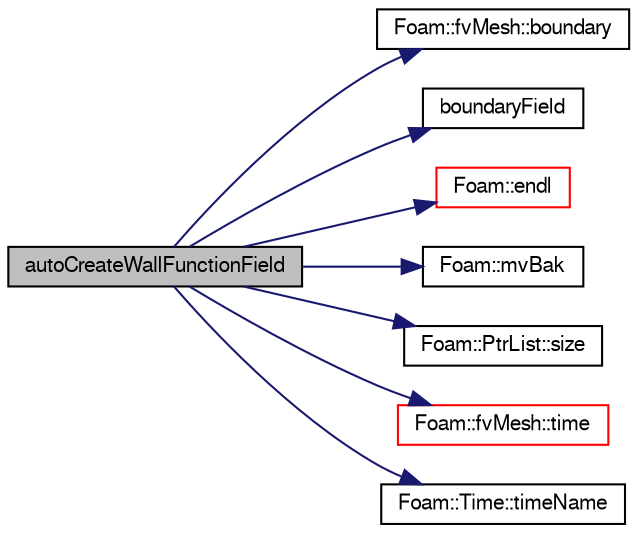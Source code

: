 digraph "autoCreateWallFunctionField"
{
  bgcolor="transparent";
  edge [fontname="FreeSans",fontsize="10",labelfontname="FreeSans",labelfontsize="10"];
  node [fontname="FreeSans",fontsize="10",shape=record];
  rankdir="LR";
  Node207 [label="autoCreateWallFunctionField",height=0.2,width=0.4,color="black", fillcolor="grey75", style="filled", fontcolor="black"];
  Node207 -> Node208 [color="midnightblue",fontsize="10",style="solid",fontname="FreeSans"];
  Node208 [label="Foam::fvMesh::boundary",height=0.2,width=0.4,color="black",URL="$a22766.html#a1fc8b179063cf5d6805da64ff1975126",tooltip="Return reference to boundary mesh. "];
  Node207 -> Node209 [color="midnightblue",fontsize="10",style="solid",fontname="FreeSans"];
  Node209 [label="boundaryField",height=0.2,width=0.4,color="black",URL="$a38171.html#add1ce21d07963eec9c9e492fa6bf5c4a"];
  Node207 -> Node210 [color="midnightblue",fontsize="10",style="solid",fontname="FreeSans"];
  Node210 [label="Foam::endl",height=0.2,width=0.4,color="red",URL="$a21124.html#a2db8fe02a0d3909e9351bb4275b23ce4",tooltip="Add newline and flush stream. "];
  Node207 -> Node212 [color="midnightblue",fontsize="10",style="solid",fontname="FreeSans"];
  Node212 [label="Foam::mvBak",height=0.2,width=0.4,color="black",URL="$a21124.html#a0d7f73e589eebf0d491bfc4213148bbc",tooltip="Rename to a corresponding backup file. "];
  Node207 -> Node213 [color="midnightblue",fontsize="10",style="solid",fontname="FreeSans"];
  Node213 [label="Foam::PtrList::size",height=0.2,width=0.4,color="black",URL="$a25914.html#a47b3bf30da1eb3ab8076b5fbe00e0494",tooltip="Return the number of elements in the PtrList. "];
  Node207 -> Node214 [color="midnightblue",fontsize="10",style="solid",fontname="FreeSans"];
  Node214 [label="Foam::fvMesh::time",height=0.2,width=0.4,color="red",URL="$a22766.html#a0d94096809fe3376b29a2a29ca11bb18",tooltip="Return the top-level database. "];
  Node207 -> Node216 [color="midnightblue",fontsize="10",style="solid",fontname="FreeSans"];
  Node216 [label="Foam::Time::timeName",height=0.2,width=0.4,color="black",URL="$a26350.html#ad9d86fef6eca18797c786726cf925179",tooltip="Return time name of given scalar time. "];
}
